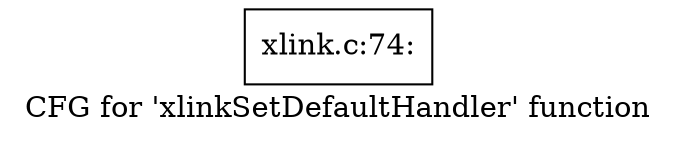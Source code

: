 digraph "CFG for 'xlinkSetDefaultHandler' function" {
	label="CFG for 'xlinkSetDefaultHandler' function";

	Node0x489c4b0 [shape=record,label="{xlink.c:74:}"];
}
